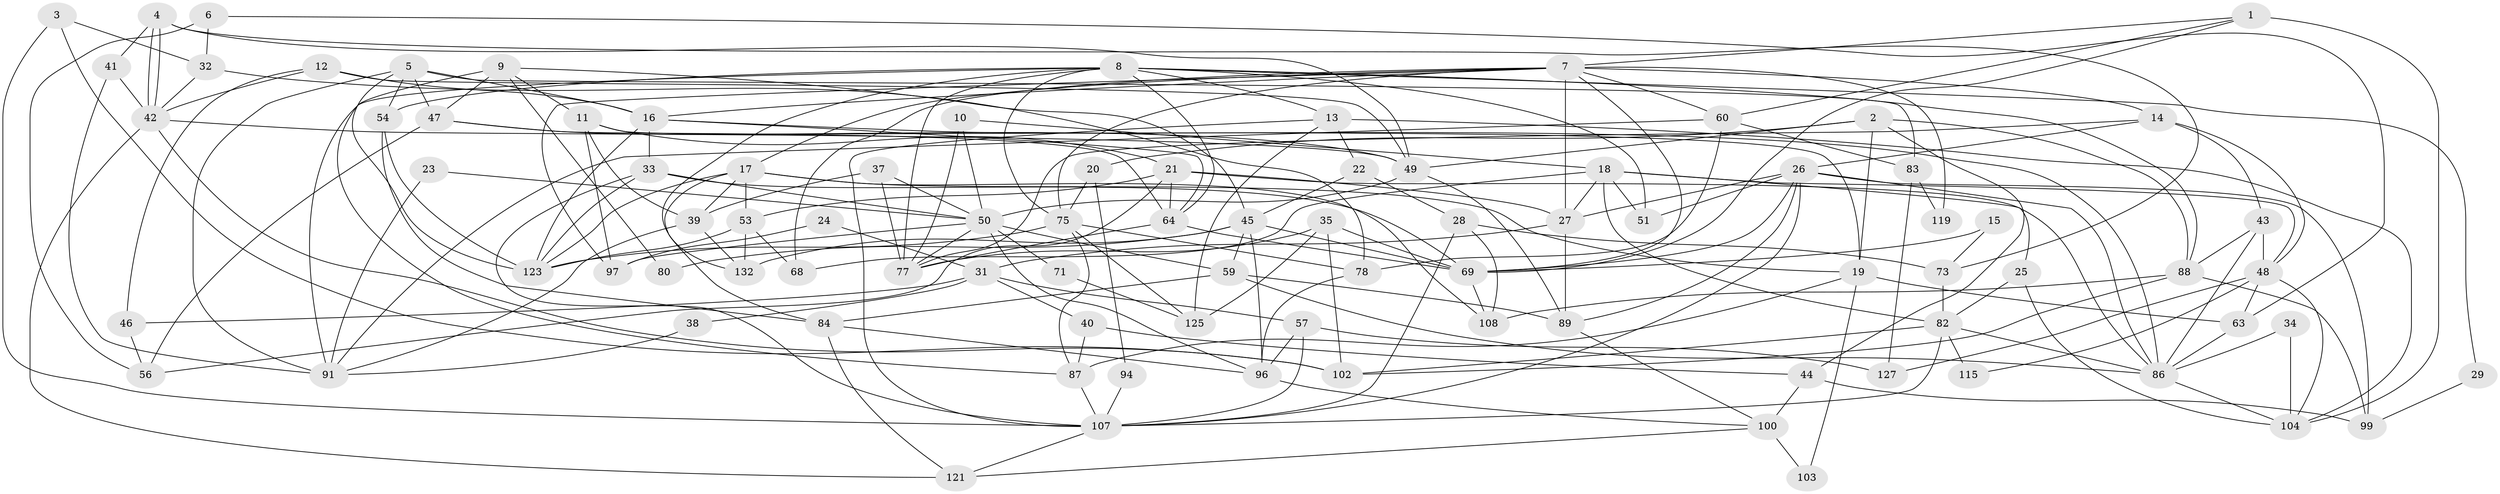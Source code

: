 // original degree distribution, {4: 0.3157894736842105, 5: 0.19548872180451127, 3: 0.22556390977443608, 7: 0.03007518796992481, 2: 0.14285714285714285, 6: 0.07518796992481203, 8: 0.007518796992481203, 10: 0.007518796992481203}
// Generated by graph-tools (version 1.1) at 2025/11/02/27/25 16:11:18]
// undirected, 90 vertices, 217 edges
graph export_dot {
graph [start="1"]
  node [color=gray90,style=filled];
  1 [super="+79"];
  2;
  3;
  4 [super="+126"];
  5 [super="+112"];
  6;
  7 [super="+122"];
  8 [super="+117"];
  9 [super="+61"];
  10;
  11 [super="+67"];
  12 [super="+58"];
  13 [super="+129"];
  14;
  15;
  16;
  17 [super="+93"];
  18 [super="+55"];
  19 [super="+72"];
  20;
  21 [super="+36"];
  22 [super="+95"];
  23;
  24;
  25;
  26 [super="+120"];
  27 [super="+30"];
  28;
  29;
  31 [super="+65"];
  32;
  33 [super="+70"];
  34;
  35;
  37 [super="+106"];
  38;
  39;
  40;
  41;
  42 [super="+62"];
  43;
  44;
  45 [super="+81"];
  46;
  47 [super="+111"];
  48 [super="+52"];
  49 [super="+92"];
  50 [super="+85"];
  51;
  53 [super="+101"];
  54;
  56;
  57 [super="+133"];
  59 [super="+66"];
  60 [super="+74"];
  63;
  64;
  68;
  69 [super="+76"];
  71;
  73;
  75;
  77 [super="+110"];
  78 [super="+98"];
  80;
  82 [super="+130"];
  83 [super="+90"];
  84 [super="+131"];
  86 [super="+109"];
  87;
  88 [super="+113"];
  89 [super="+118"];
  91 [super="+105"];
  94;
  96 [super="+116"];
  97;
  99;
  100;
  102;
  103;
  104 [super="+128"];
  107 [super="+114"];
  108;
  115;
  119;
  121;
  123 [super="+124"];
  125;
  127;
  132;
  1 -- 7;
  1 -- 104;
  1 -- 60;
  1 -- 69;
  2 -- 88;
  2 -- 49;
  2 -- 20;
  2 -- 44;
  2 -- 19;
  3 -- 102;
  3 -- 107;
  3 -- 32;
  4 -- 42;
  4 -- 42;
  4 -- 73;
  4 -- 41;
  4 -- 49;
  5 -- 54;
  5 -- 16;
  5 -- 91;
  5 -- 123;
  5 -- 83;
  5 -- 47;
  6 -- 56;
  6 -- 63;
  6 -- 32;
  7 -- 14;
  7 -- 68;
  7 -- 97;
  7 -- 16;
  7 -- 17;
  7 -- 119;
  7 -- 75;
  7 -- 60;
  7 -- 69;
  7 -- 27;
  8 -- 77;
  8 -- 29;
  8 -- 75;
  8 -- 13;
  8 -- 64;
  8 -- 51;
  8 -- 132;
  8 -- 54;
  8 -- 91;
  8 -- 88;
  9 -- 80;
  9 -- 45;
  9 -- 11;
  9 -- 87;
  9 -- 47;
  10 -- 50;
  10 -- 77;
  10 -- 18;
  11 -- 97;
  11 -- 39;
  11 -- 19;
  11 -- 21;
  12 -- 16;
  12 -- 46;
  12 -- 49;
  12 -- 42;
  13 -- 104;
  13 -- 125;
  13 -- 107;
  13 -- 22;
  14 -- 48;
  14 -- 43;
  14 -- 77;
  14 -- 26;
  15 -- 73;
  15 -- 69;
  16 -- 33;
  16 -- 123;
  16 -- 64;
  16 -- 86;
  17 -- 39;
  17 -- 19;
  17 -- 84;
  17 -- 53;
  17 -- 108;
  17 -- 123;
  18 -- 25;
  18 -- 68;
  18 -- 82;
  18 -- 48;
  18 -- 51;
  18 -- 27;
  19 -- 63 [weight=2];
  19 -- 87;
  19 -- 103;
  20 -- 75;
  20 -- 94;
  21 -- 64;
  21 -- 56;
  21 -- 53;
  21 -- 27;
  21 -- 86;
  22 -- 28;
  22 -- 45 [weight=2];
  23 -- 91;
  23 -- 50;
  24 -- 97;
  24 -- 31;
  25 -- 82;
  25 -- 104;
  26 -- 99;
  26 -- 51;
  26 -- 107;
  26 -- 69;
  26 -- 89;
  26 -- 86;
  26 -- 27;
  27 -- 31;
  27 -- 89;
  28 -- 108;
  28 -- 107;
  28 -- 73;
  29 -- 99;
  31 -- 40;
  31 -- 38;
  31 -- 57;
  31 -- 46;
  32 -- 42;
  32 -- 78;
  33 -- 107;
  33 -- 50;
  33 -- 123;
  33 -- 69;
  34 -- 86 [weight=2];
  34 -- 104;
  35 -- 125;
  35 -- 69;
  35 -- 102;
  35 -- 77;
  37 -- 50;
  37 -- 39;
  37 -- 77;
  38 -- 91;
  39 -- 91;
  39 -- 132;
  40 -- 44;
  40 -- 87;
  41 -- 91;
  41 -- 42;
  42 -- 102;
  42 -- 49;
  42 -- 121;
  43 -- 48;
  43 -- 88;
  43 -- 86;
  44 -- 100;
  44 -- 99;
  45 -- 96;
  45 -- 80;
  45 -- 132;
  45 -- 69;
  45 -- 59;
  46 -- 56;
  47 -- 64;
  47 -- 56;
  47 -- 49;
  48 -- 115;
  48 -- 104;
  48 -- 63;
  48 -- 127;
  49 -- 50;
  49 -- 89;
  50 -- 77;
  50 -- 71;
  50 -- 96;
  50 -- 97;
  50 -- 59;
  53 -- 68;
  53 -- 132;
  53 -- 123;
  54 -- 84;
  54 -- 123;
  57 -- 96 [weight=2];
  57 -- 127;
  57 -- 107;
  59 -- 84;
  59 -- 86 [weight=2];
  59 -- 89;
  60 -- 78;
  60 -- 83;
  60 -- 91;
  63 -- 86;
  64 -- 77;
  64 -- 69;
  69 -- 108;
  71 -- 125;
  73 -- 82;
  75 -- 87;
  75 -- 125;
  75 -- 123;
  75 -- 78;
  78 -- 96;
  82 -- 107;
  82 -- 115;
  82 -- 102;
  82 -- 86;
  83 -- 119;
  83 -- 127;
  84 -- 96;
  84 -- 121;
  86 -- 104 [weight=2];
  87 -- 107;
  88 -- 102;
  88 -- 108;
  88 -- 99;
  89 -- 100;
  94 -- 107;
  96 -- 100;
  100 -- 121;
  100 -- 103;
  107 -- 121;
}
